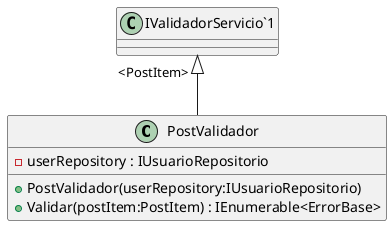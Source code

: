 @startuml
class PostValidador {
    - userRepository : IUsuarioRepositorio
    + PostValidador(userRepository:IUsuarioRepositorio)
    + Validar(postItem:PostItem) : IEnumerable<ErrorBase>
}
"IValidadorServicio`1" "<PostItem>" <|-- PostValidador
@enduml
